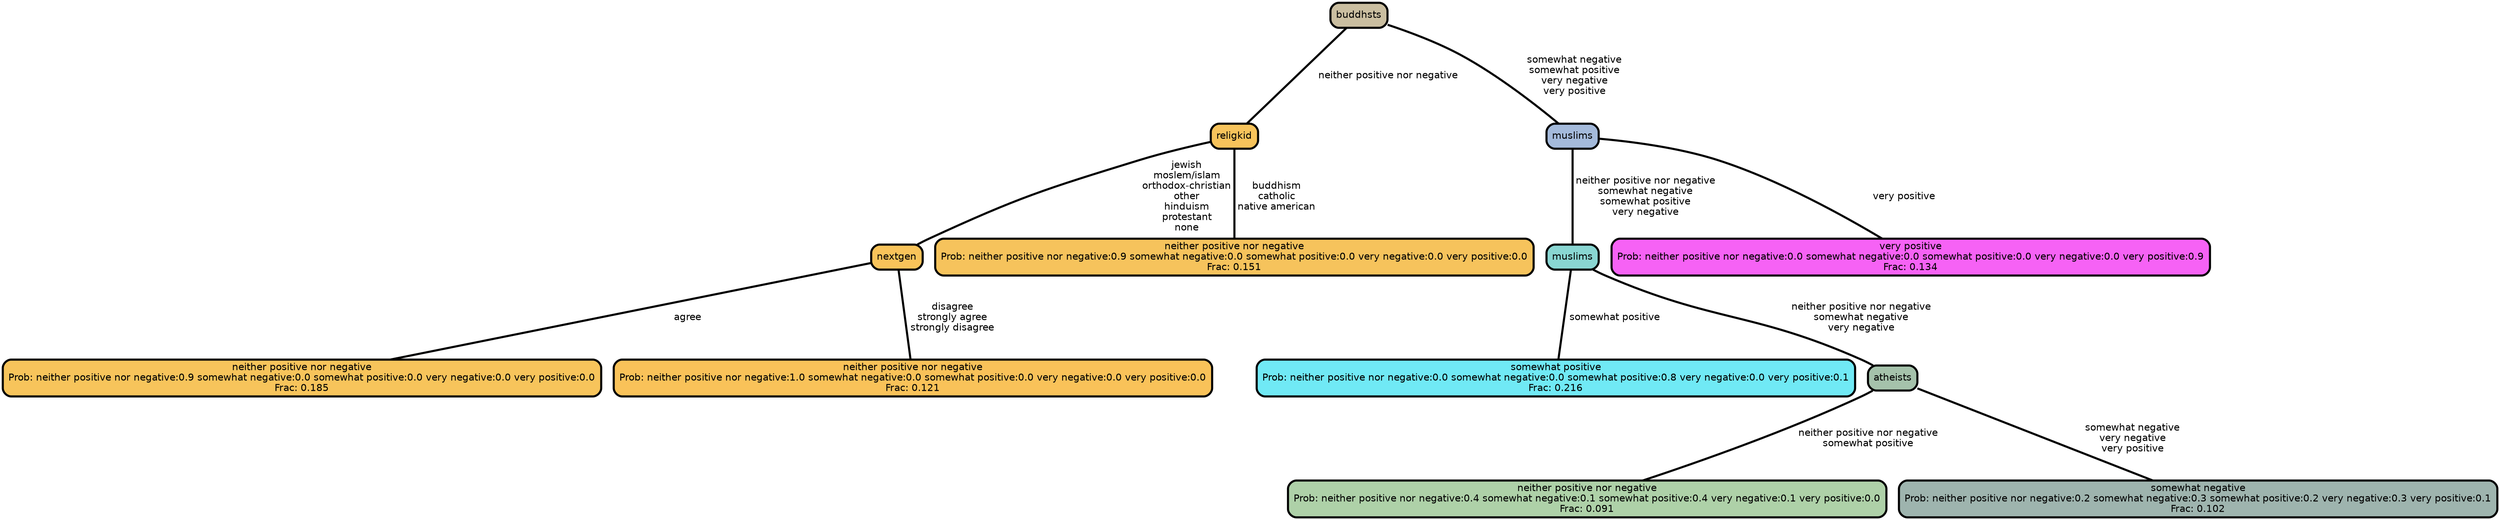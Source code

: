 graph Tree {
node [shape=box, style="filled, rounded",color="black",penwidth="3",fontcolor="black",                 fontname=helvetica] ;
graph [ranksep="0 equally", splines=straight,                 bgcolor=transparent, dpi=200] ;
edge [fontname=helvetica, color=black] ;
0 [label="neither positive nor negative
Prob: neither positive nor negative:0.9 somewhat negative:0.0 somewhat positive:0.0 very negative:0.0 very positive:0.0
Frac: 0.185", fillcolor="#f7c45b"] ;
1 [label="nextgen", fillcolor="#f8c35a"] ;
2 [label="neither positive nor negative
Prob: neither positive nor negative:1.0 somewhat negative:0.0 somewhat positive:0.0 very negative:0.0 very positive:0.0
Frac: 0.121", fillcolor="#f9c259"] ;
3 [label="religkid", fillcolor="#f7c35b"] ;
4 [label="neither positive nor negative
Prob: neither positive nor negative:0.9 somewhat negative:0.0 somewhat positive:0.0 very negative:0.0 very positive:0.0
Frac: 0.151", fillcolor="#f6c35c"] ;
5 [label="buddhsts", fillcolor="#cabea0"] ;
6 [label="somewhat positive
Prob: neither positive nor negative:0.0 somewhat negative:0.0 somewhat positive:0.8 very negative:0.0 very positive:0.1
Frac: 0.216", fillcolor="#70e9f5"] ;
7 [label="muslims", fillcolor="#89d6d2"] ;
8 [label="neither positive nor negative
Prob: neither positive nor negative:0.4 somewhat negative:0.1 somewhat positive:0.4 very negative:0.1 very positive:0.0
Frac: 0.091", fillcolor="#aed1a8"] ;
9 [label="atheists", fillcolor="#a5c2ab"] ;
10 [label="somewhat negative
Prob: neither positive nor negative:0.2 somewhat negative:0.3 somewhat positive:0.2 very negative:0.3 very positive:0.1
Frac: 0.102", fillcolor="#9eb4ae"] ;
11 [label="muslims", fillcolor="#a4badb"] ;
12 [label="very positive
Prob: neither positive nor negative:0.0 somewhat negative:0.0 somewhat positive:0.0 very negative:0.0 very positive:0.9
Frac: 0.134", fillcolor="#f662f5"] ;
1 -- 0 [label=" agree",penwidth=3] ;
1 -- 2 [label=" disagree\n strongly agree\n strongly disagree",penwidth=3] ;
3 -- 1 [label=" jewish\n moslem/islam\n orthodox-christian\n other\n hinduism\n protestant\n none",penwidth=3] ;
3 -- 4 [label=" buddhism\n catholic\n native american",penwidth=3] ;
5 -- 3 [label=" neither positive nor negative",penwidth=3] ;
5 -- 11 [label=" somewhat negative\n somewhat positive\n very negative\n very positive",penwidth=3] ;
7 -- 6 [label=" somewhat positive",penwidth=3] ;
7 -- 9 [label=" neither positive nor negative\n somewhat negative\n very negative",penwidth=3] ;
9 -- 8 [label=" neither positive nor negative\n somewhat positive",penwidth=3] ;
9 -- 10 [label=" somewhat negative\n very negative\n very positive",penwidth=3] ;
11 -- 7 [label=" neither positive nor negative\n somewhat negative\n somewhat positive\n very negative",penwidth=3] ;
11 -- 12 [label=" very positive",penwidth=3] ;
{rank = same;}}